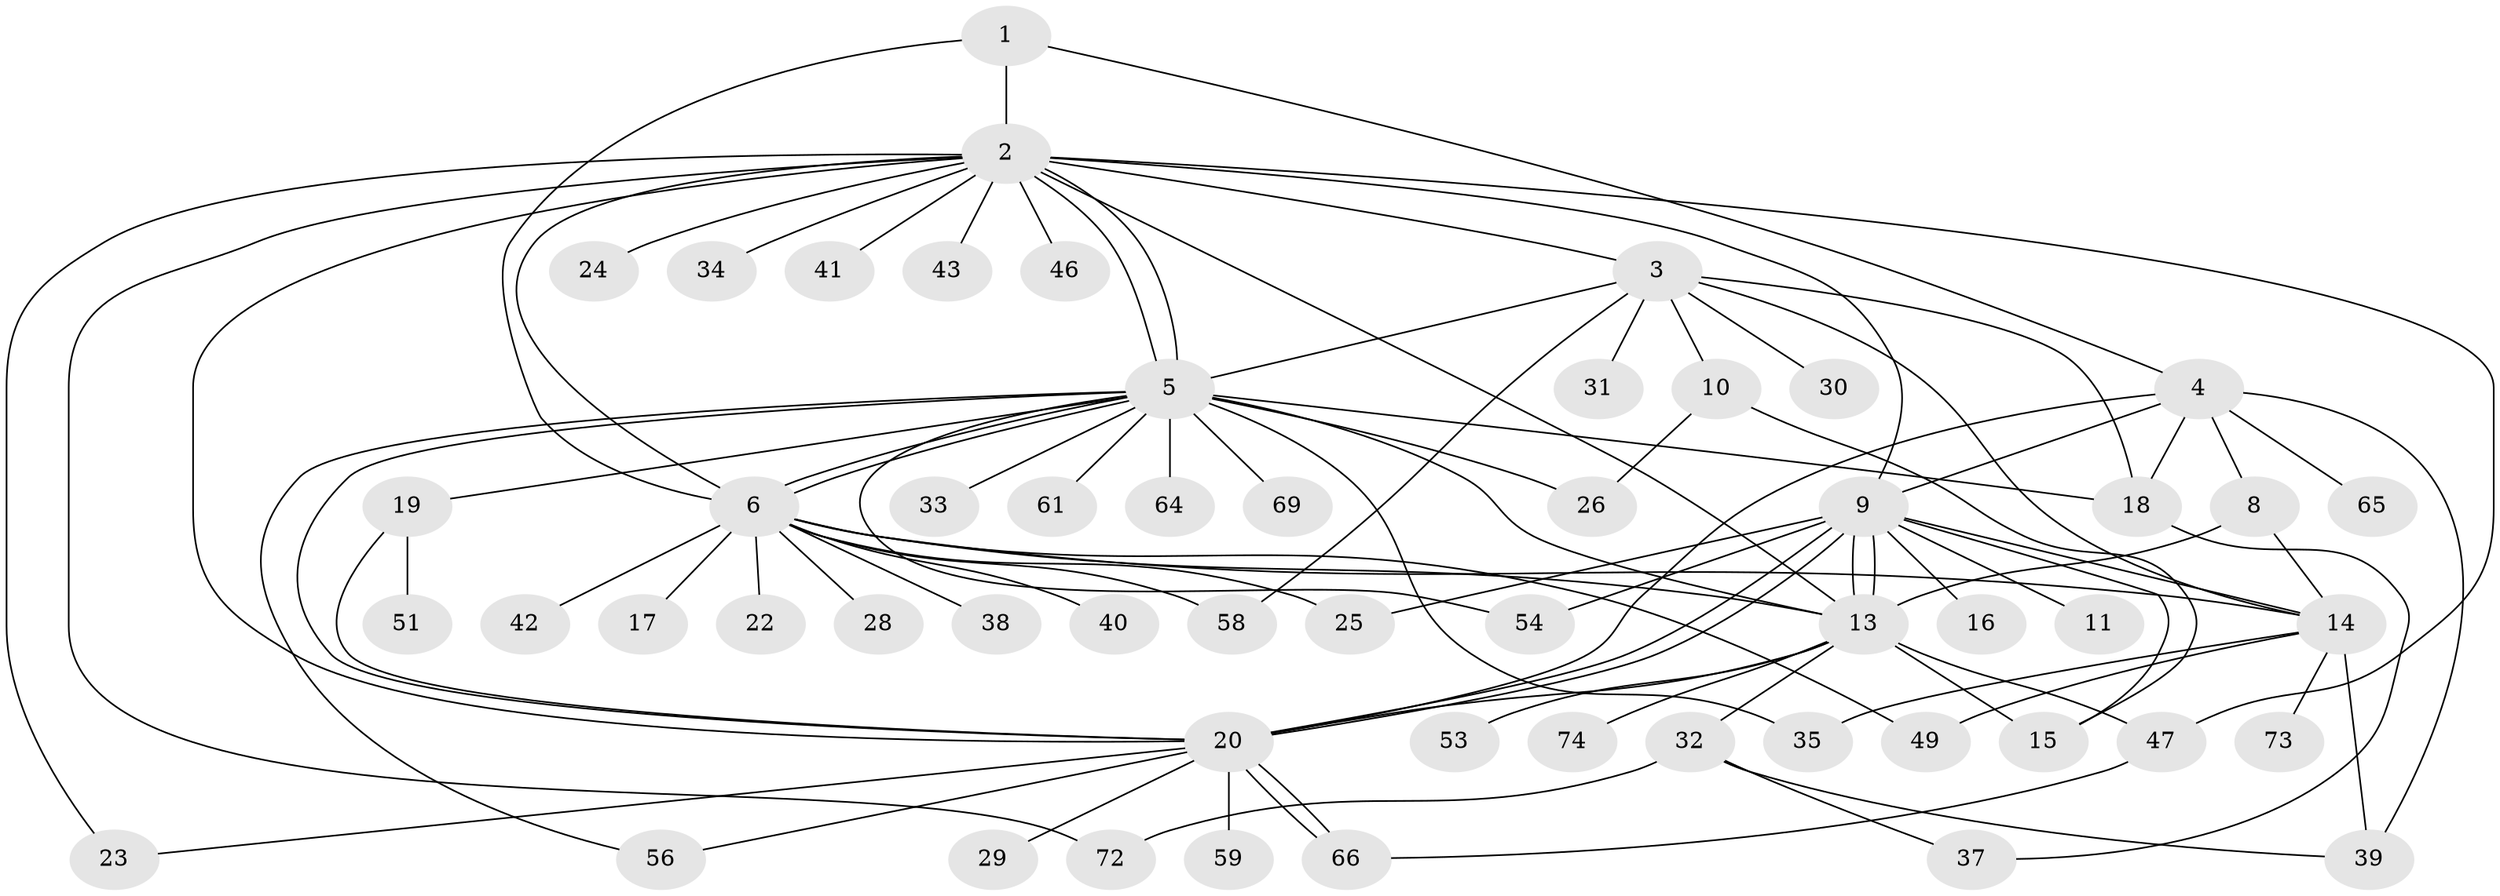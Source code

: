 // Generated by graph-tools (version 1.1) at 2025/51/02/27/25 19:51:56]
// undirected, 55 vertices, 93 edges
graph export_dot {
graph [start="1"]
  node [color=gray90,style=filled];
  1;
  2 [super="+60"];
  3 [super="+21"];
  4 [super="+50"];
  5 [super="+7"];
  6 [super="+12"];
  8 [super="+55"];
  9 [super="+52"];
  10 [super="+75"];
  11;
  13 [super="+27"];
  14 [super="+63"];
  15 [super="+71"];
  16;
  17;
  18 [super="+62"];
  19;
  20 [super="+48"];
  22 [super="+36"];
  23;
  24;
  25;
  26;
  28;
  29;
  30;
  31;
  32 [super="+67"];
  33;
  34;
  35 [super="+45"];
  37 [super="+44"];
  38;
  39 [super="+57"];
  40;
  41;
  42;
  43;
  46;
  47 [super="+70"];
  49 [super="+68"];
  51;
  53;
  54;
  56;
  58;
  59;
  61;
  64;
  65;
  66;
  69;
  72;
  73;
  74;
  1 -- 2;
  1 -- 4;
  1 -- 6;
  2 -- 3;
  2 -- 5 [weight=2];
  2 -- 5;
  2 -- 6;
  2 -- 9;
  2 -- 13;
  2 -- 23;
  2 -- 24;
  2 -- 34;
  2 -- 41;
  2 -- 43;
  2 -- 46;
  2 -- 47;
  2 -- 72;
  2 -- 20;
  3 -- 5;
  3 -- 10;
  3 -- 14;
  3 -- 18;
  3 -- 30;
  3 -- 31;
  3 -- 58;
  4 -- 8;
  4 -- 9;
  4 -- 18;
  4 -- 65;
  4 -- 20;
  4 -- 39;
  5 -- 6;
  5 -- 6;
  5 -- 19;
  5 -- 33;
  5 -- 35;
  5 -- 54;
  5 -- 56;
  5 -- 61;
  5 -- 64;
  5 -- 69;
  5 -- 18;
  5 -- 20;
  5 -- 26;
  5 -- 13;
  6 -- 17;
  6 -- 22;
  6 -- 25;
  6 -- 38;
  6 -- 40;
  6 -- 42;
  6 -- 58;
  6 -- 49;
  6 -- 28;
  6 -- 13;
  6 -- 14;
  8 -- 13;
  8 -- 14;
  9 -- 11;
  9 -- 13 [weight=2];
  9 -- 13;
  9 -- 15;
  9 -- 16;
  9 -- 20;
  9 -- 20;
  9 -- 25;
  9 -- 54;
  9 -- 14;
  10 -- 26;
  10 -- 15;
  13 -- 20;
  13 -- 53;
  13 -- 32;
  13 -- 74;
  13 -- 47;
  13 -- 15;
  14 -- 35;
  14 -- 39;
  14 -- 73;
  14 -- 49;
  18 -- 37;
  19 -- 20;
  19 -- 51;
  20 -- 23;
  20 -- 29;
  20 -- 56;
  20 -- 59;
  20 -- 66;
  20 -- 66;
  32 -- 37;
  32 -- 72;
  32 -- 39;
  47 -- 66;
}
